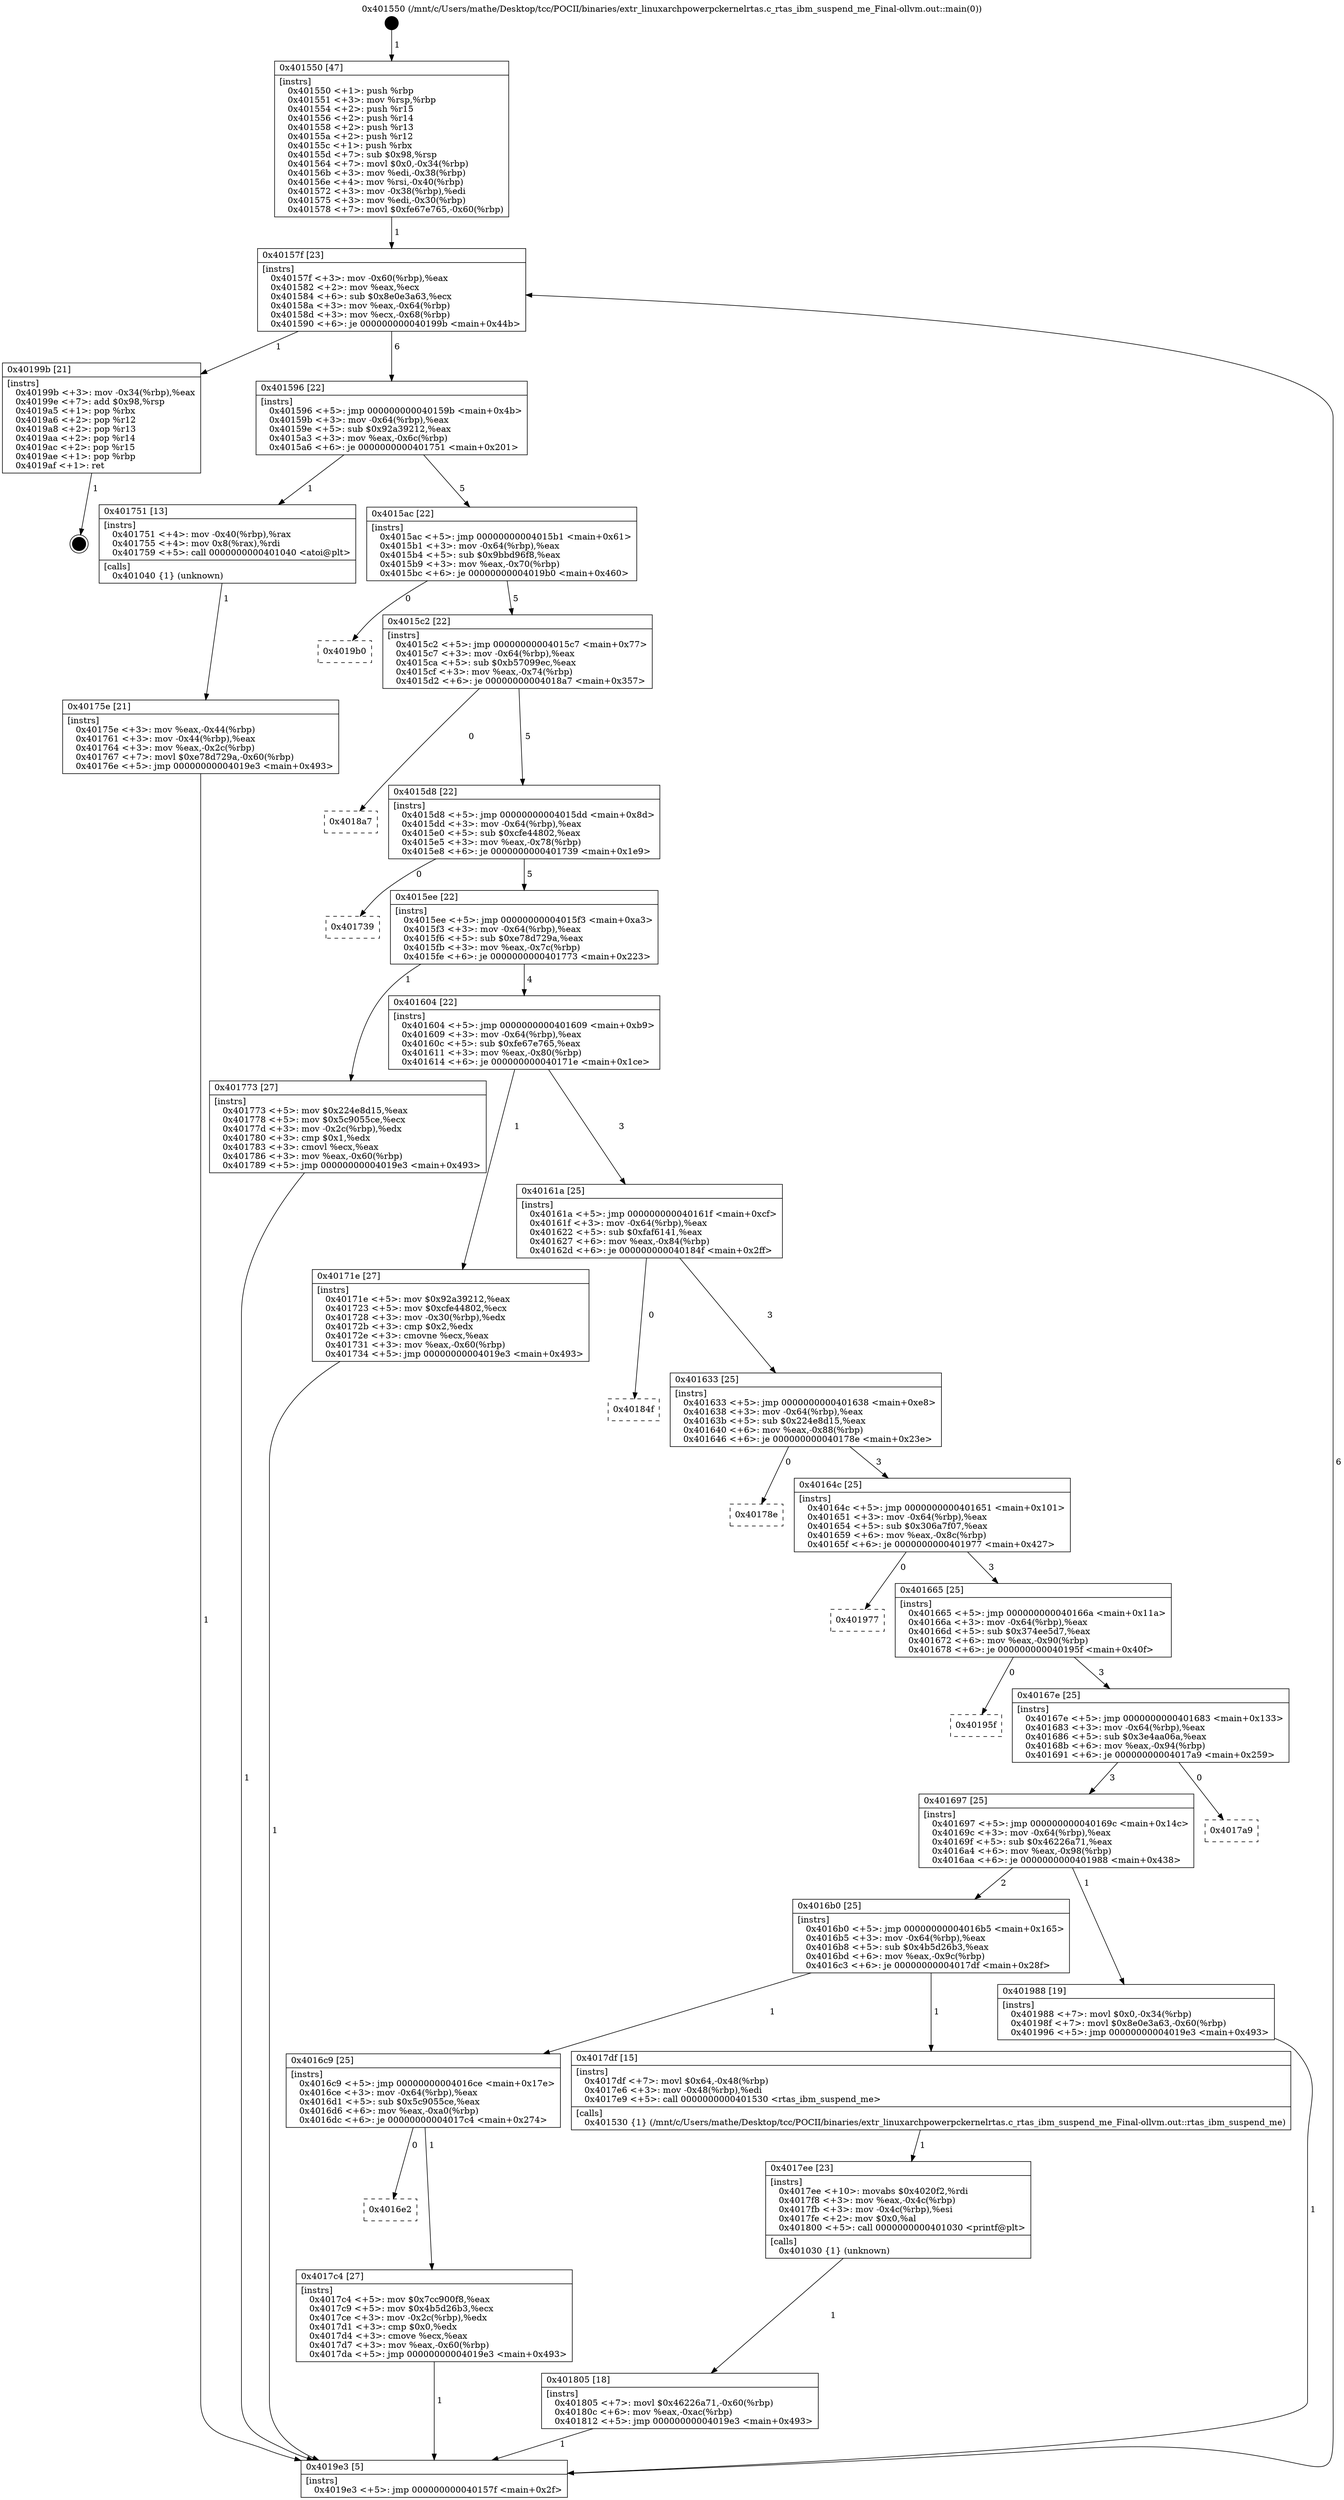 digraph "0x401550" {
  label = "0x401550 (/mnt/c/Users/mathe/Desktop/tcc/POCII/binaries/extr_linuxarchpowerpckernelrtas.c_rtas_ibm_suspend_me_Final-ollvm.out::main(0))"
  labelloc = "t"
  node[shape=record]

  Entry [label="",width=0.3,height=0.3,shape=circle,fillcolor=black,style=filled]
  "0x40157f" [label="{
     0x40157f [23]\l
     | [instrs]\l
     &nbsp;&nbsp;0x40157f \<+3\>: mov -0x60(%rbp),%eax\l
     &nbsp;&nbsp;0x401582 \<+2\>: mov %eax,%ecx\l
     &nbsp;&nbsp;0x401584 \<+6\>: sub $0x8e0e3a63,%ecx\l
     &nbsp;&nbsp;0x40158a \<+3\>: mov %eax,-0x64(%rbp)\l
     &nbsp;&nbsp;0x40158d \<+3\>: mov %ecx,-0x68(%rbp)\l
     &nbsp;&nbsp;0x401590 \<+6\>: je 000000000040199b \<main+0x44b\>\l
  }"]
  "0x40199b" [label="{
     0x40199b [21]\l
     | [instrs]\l
     &nbsp;&nbsp;0x40199b \<+3\>: mov -0x34(%rbp),%eax\l
     &nbsp;&nbsp;0x40199e \<+7\>: add $0x98,%rsp\l
     &nbsp;&nbsp;0x4019a5 \<+1\>: pop %rbx\l
     &nbsp;&nbsp;0x4019a6 \<+2\>: pop %r12\l
     &nbsp;&nbsp;0x4019a8 \<+2\>: pop %r13\l
     &nbsp;&nbsp;0x4019aa \<+2\>: pop %r14\l
     &nbsp;&nbsp;0x4019ac \<+2\>: pop %r15\l
     &nbsp;&nbsp;0x4019ae \<+1\>: pop %rbp\l
     &nbsp;&nbsp;0x4019af \<+1\>: ret\l
  }"]
  "0x401596" [label="{
     0x401596 [22]\l
     | [instrs]\l
     &nbsp;&nbsp;0x401596 \<+5\>: jmp 000000000040159b \<main+0x4b\>\l
     &nbsp;&nbsp;0x40159b \<+3\>: mov -0x64(%rbp),%eax\l
     &nbsp;&nbsp;0x40159e \<+5\>: sub $0x92a39212,%eax\l
     &nbsp;&nbsp;0x4015a3 \<+3\>: mov %eax,-0x6c(%rbp)\l
     &nbsp;&nbsp;0x4015a6 \<+6\>: je 0000000000401751 \<main+0x201\>\l
  }"]
  Exit [label="",width=0.3,height=0.3,shape=circle,fillcolor=black,style=filled,peripheries=2]
  "0x401751" [label="{
     0x401751 [13]\l
     | [instrs]\l
     &nbsp;&nbsp;0x401751 \<+4\>: mov -0x40(%rbp),%rax\l
     &nbsp;&nbsp;0x401755 \<+4\>: mov 0x8(%rax),%rdi\l
     &nbsp;&nbsp;0x401759 \<+5\>: call 0000000000401040 \<atoi@plt\>\l
     | [calls]\l
     &nbsp;&nbsp;0x401040 \{1\} (unknown)\l
  }"]
  "0x4015ac" [label="{
     0x4015ac [22]\l
     | [instrs]\l
     &nbsp;&nbsp;0x4015ac \<+5\>: jmp 00000000004015b1 \<main+0x61\>\l
     &nbsp;&nbsp;0x4015b1 \<+3\>: mov -0x64(%rbp),%eax\l
     &nbsp;&nbsp;0x4015b4 \<+5\>: sub $0x9bbd96f8,%eax\l
     &nbsp;&nbsp;0x4015b9 \<+3\>: mov %eax,-0x70(%rbp)\l
     &nbsp;&nbsp;0x4015bc \<+6\>: je 00000000004019b0 \<main+0x460\>\l
  }"]
  "0x401805" [label="{
     0x401805 [18]\l
     | [instrs]\l
     &nbsp;&nbsp;0x401805 \<+7\>: movl $0x46226a71,-0x60(%rbp)\l
     &nbsp;&nbsp;0x40180c \<+6\>: mov %eax,-0xac(%rbp)\l
     &nbsp;&nbsp;0x401812 \<+5\>: jmp 00000000004019e3 \<main+0x493\>\l
  }"]
  "0x4019b0" [label="{
     0x4019b0\l
  }", style=dashed]
  "0x4015c2" [label="{
     0x4015c2 [22]\l
     | [instrs]\l
     &nbsp;&nbsp;0x4015c2 \<+5\>: jmp 00000000004015c7 \<main+0x77\>\l
     &nbsp;&nbsp;0x4015c7 \<+3\>: mov -0x64(%rbp),%eax\l
     &nbsp;&nbsp;0x4015ca \<+5\>: sub $0xb57099ec,%eax\l
     &nbsp;&nbsp;0x4015cf \<+3\>: mov %eax,-0x74(%rbp)\l
     &nbsp;&nbsp;0x4015d2 \<+6\>: je 00000000004018a7 \<main+0x357\>\l
  }"]
  "0x4017ee" [label="{
     0x4017ee [23]\l
     | [instrs]\l
     &nbsp;&nbsp;0x4017ee \<+10\>: movabs $0x4020f2,%rdi\l
     &nbsp;&nbsp;0x4017f8 \<+3\>: mov %eax,-0x4c(%rbp)\l
     &nbsp;&nbsp;0x4017fb \<+3\>: mov -0x4c(%rbp),%esi\l
     &nbsp;&nbsp;0x4017fe \<+2\>: mov $0x0,%al\l
     &nbsp;&nbsp;0x401800 \<+5\>: call 0000000000401030 \<printf@plt\>\l
     | [calls]\l
     &nbsp;&nbsp;0x401030 \{1\} (unknown)\l
  }"]
  "0x4018a7" [label="{
     0x4018a7\l
  }", style=dashed]
  "0x4015d8" [label="{
     0x4015d8 [22]\l
     | [instrs]\l
     &nbsp;&nbsp;0x4015d8 \<+5\>: jmp 00000000004015dd \<main+0x8d\>\l
     &nbsp;&nbsp;0x4015dd \<+3\>: mov -0x64(%rbp),%eax\l
     &nbsp;&nbsp;0x4015e0 \<+5\>: sub $0xcfe44802,%eax\l
     &nbsp;&nbsp;0x4015e5 \<+3\>: mov %eax,-0x78(%rbp)\l
     &nbsp;&nbsp;0x4015e8 \<+6\>: je 0000000000401739 \<main+0x1e9\>\l
  }"]
  "0x4016e2" [label="{
     0x4016e2\l
  }", style=dashed]
  "0x401739" [label="{
     0x401739\l
  }", style=dashed]
  "0x4015ee" [label="{
     0x4015ee [22]\l
     | [instrs]\l
     &nbsp;&nbsp;0x4015ee \<+5\>: jmp 00000000004015f3 \<main+0xa3\>\l
     &nbsp;&nbsp;0x4015f3 \<+3\>: mov -0x64(%rbp),%eax\l
     &nbsp;&nbsp;0x4015f6 \<+5\>: sub $0xe78d729a,%eax\l
     &nbsp;&nbsp;0x4015fb \<+3\>: mov %eax,-0x7c(%rbp)\l
     &nbsp;&nbsp;0x4015fe \<+6\>: je 0000000000401773 \<main+0x223\>\l
  }"]
  "0x4017c4" [label="{
     0x4017c4 [27]\l
     | [instrs]\l
     &nbsp;&nbsp;0x4017c4 \<+5\>: mov $0x7cc900f8,%eax\l
     &nbsp;&nbsp;0x4017c9 \<+5\>: mov $0x4b5d26b3,%ecx\l
     &nbsp;&nbsp;0x4017ce \<+3\>: mov -0x2c(%rbp),%edx\l
     &nbsp;&nbsp;0x4017d1 \<+3\>: cmp $0x0,%edx\l
     &nbsp;&nbsp;0x4017d4 \<+3\>: cmove %ecx,%eax\l
     &nbsp;&nbsp;0x4017d7 \<+3\>: mov %eax,-0x60(%rbp)\l
     &nbsp;&nbsp;0x4017da \<+5\>: jmp 00000000004019e3 \<main+0x493\>\l
  }"]
  "0x401773" [label="{
     0x401773 [27]\l
     | [instrs]\l
     &nbsp;&nbsp;0x401773 \<+5\>: mov $0x224e8d15,%eax\l
     &nbsp;&nbsp;0x401778 \<+5\>: mov $0x5c9055ce,%ecx\l
     &nbsp;&nbsp;0x40177d \<+3\>: mov -0x2c(%rbp),%edx\l
     &nbsp;&nbsp;0x401780 \<+3\>: cmp $0x1,%edx\l
     &nbsp;&nbsp;0x401783 \<+3\>: cmovl %ecx,%eax\l
     &nbsp;&nbsp;0x401786 \<+3\>: mov %eax,-0x60(%rbp)\l
     &nbsp;&nbsp;0x401789 \<+5\>: jmp 00000000004019e3 \<main+0x493\>\l
  }"]
  "0x401604" [label="{
     0x401604 [22]\l
     | [instrs]\l
     &nbsp;&nbsp;0x401604 \<+5\>: jmp 0000000000401609 \<main+0xb9\>\l
     &nbsp;&nbsp;0x401609 \<+3\>: mov -0x64(%rbp),%eax\l
     &nbsp;&nbsp;0x40160c \<+5\>: sub $0xfe67e765,%eax\l
     &nbsp;&nbsp;0x401611 \<+3\>: mov %eax,-0x80(%rbp)\l
     &nbsp;&nbsp;0x401614 \<+6\>: je 000000000040171e \<main+0x1ce\>\l
  }"]
  "0x4016c9" [label="{
     0x4016c9 [25]\l
     | [instrs]\l
     &nbsp;&nbsp;0x4016c9 \<+5\>: jmp 00000000004016ce \<main+0x17e\>\l
     &nbsp;&nbsp;0x4016ce \<+3\>: mov -0x64(%rbp),%eax\l
     &nbsp;&nbsp;0x4016d1 \<+5\>: sub $0x5c9055ce,%eax\l
     &nbsp;&nbsp;0x4016d6 \<+6\>: mov %eax,-0xa0(%rbp)\l
     &nbsp;&nbsp;0x4016dc \<+6\>: je 00000000004017c4 \<main+0x274\>\l
  }"]
  "0x40171e" [label="{
     0x40171e [27]\l
     | [instrs]\l
     &nbsp;&nbsp;0x40171e \<+5\>: mov $0x92a39212,%eax\l
     &nbsp;&nbsp;0x401723 \<+5\>: mov $0xcfe44802,%ecx\l
     &nbsp;&nbsp;0x401728 \<+3\>: mov -0x30(%rbp),%edx\l
     &nbsp;&nbsp;0x40172b \<+3\>: cmp $0x2,%edx\l
     &nbsp;&nbsp;0x40172e \<+3\>: cmovne %ecx,%eax\l
     &nbsp;&nbsp;0x401731 \<+3\>: mov %eax,-0x60(%rbp)\l
     &nbsp;&nbsp;0x401734 \<+5\>: jmp 00000000004019e3 \<main+0x493\>\l
  }"]
  "0x40161a" [label="{
     0x40161a [25]\l
     | [instrs]\l
     &nbsp;&nbsp;0x40161a \<+5\>: jmp 000000000040161f \<main+0xcf\>\l
     &nbsp;&nbsp;0x40161f \<+3\>: mov -0x64(%rbp),%eax\l
     &nbsp;&nbsp;0x401622 \<+5\>: sub $0xfaf6141,%eax\l
     &nbsp;&nbsp;0x401627 \<+6\>: mov %eax,-0x84(%rbp)\l
     &nbsp;&nbsp;0x40162d \<+6\>: je 000000000040184f \<main+0x2ff\>\l
  }"]
  "0x4019e3" [label="{
     0x4019e3 [5]\l
     | [instrs]\l
     &nbsp;&nbsp;0x4019e3 \<+5\>: jmp 000000000040157f \<main+0x2f\>\l
  }"]
  "0x401550" [label="{
     0x401550 [47]\l
     | [instrs]\l
     &nbsp;&nbsp;0x401550 \<+1\>: push %rbp\l
     &nbsp;&nbsp;0x401551 \<+3\>: mov %rsp,%rbp\l
     &nbsp;&nbsp;0x401554 \<+2\>: push %r15\l
     &nbsp;&nbsp;0x401556 \<+2\>: push %r14\l
     &nbsp;&nbsp;0x401558 \<+2\>: push %r13\l
     &nbsp;&nbsp;0x40155a \<+2\>: push %r12\l
     &nbsp;&nbsp;0x40155c \<+1\>: push %rbx\l
     &nbsp;&nbsp;0x40155d \<+7\>: sub $0x98,%rsp\l
     &nbsp;&nbsp;0x401564 \<+7\>: movl $0x0,-0x34(%rbp)\l
     &nbsp;&nbsp;0x40156b \<+3\>: mov %edi,-0x38(%rbp)\l
     &nbsp;&nbsp;0x40156e \<+4\>: mov %rsi,-0x40(%rbp)\l
     &nbsp;&nbsp;0x401572 \<+3\>: mov -0x38(%rbp),%edi\l
     &nbsp;&nbsp;0x401575 \<+3\>: mov %edi,-0x30(%rbp)\l
     &nbsp;&nbsp;0x401578 \<+7\>: movl $0xfe67e765,-0x60(%rbp)\l
  }"]
  "0x40175e" [label="{
     0x40175e [21]\l
     | [instrs]\l
     &nbsp;&nbsp;0x40175e \<+3\>: mov %eax,-0x44(%rbp)\l
     &nbsp;&nbsp;0x401761 \<+3\>: mov -0x44(%rbp),%eax\l
     &nbsp;&nbsp;0x401764 \<+3\>: mov %eax,-0x2c(%rbp)\l
     &nbsp;&nbsp;0x401767 \<+7\>: movl $0xe78d729a,-0x60(%rbp)\l
     &nbsp;&nbsp;0x40176e \<+5\>: jmp 00000000004019e3 \<main+0x493\>\l
  }"]
  "0x4017df" [label="{
     0x4017df [15]\l
     | [instrs]\l
     &nbsp;&nbsp;0x4017df \<+7\>: movl $0x64,-0x48(%rbp)\l
     &nbsp;&nbsp;0x4017e6 \<+3\>: mov -0x48(%rbp),%edi\l
     &nbsp;&nbsp;0x4017e9 \<+5\>: call 0000000000401530 \<rtas_ibm_suspend_me\>\l
     | [calls]\l
     &nbsp;&nbsp;0x401530 \{1\} (/mnt/c/Users/mathe/Desktop/tcc/POCII/binaries/extr_linuxarchpowerpckernelrtas.c_rtas_ibm_suspend_me_Final-ollvm.out::rtas_ibm_suspend_me)\l
  }"]
  "0x40184f" [label="{
     0x40184f\l
  }", style=dashed]
  "0x401633" [label="{
     0x401633 [25]\l
     | [instrs]\l
     &nbsp;&nbsp;0x401633 \<+5\>: jmp 0000000000401638 \<main+0xe8\>\l
     &nbsp;&nbsp;0x401638 \<+3\>: mov -0x64(%rbp),%eax\l
     &nbsp;&nbsp;0x40163b \<+5\>: sub $0x224e8d15,%eax\l
     &nbsp;&nbsp;0x401640 \<+6\>: mov %eax,-0x88(%rbp)\l
     &nbsp;&nbsp;0x401646 \<+6\>: je 000000000040178e \<main+0x23e\>\l
  }"]
  "0x4016b0" [label="{
     0x4016b0 [25]\l
     | [instrs]\l
     &nbsp;&nbsp;0x4016b0 \<+5\>: jmp 00000000004016b5 \<main+0x165\>\l
     &nbsp;&nbsp;0x4016b5 \<+3\>: mov -0x64(%rbp),%eax\l
     &nbsp;&nbsp;0x4016b8 \<+5\>: sub $0x4b5d26b3,%eax\l
     &nbsp;&nbsp;0x4016bd \<+6\>: mov %eax,-0x9c(%rbp)\l
     &nbsp;&nbsp;0x4016c3 \<+6\>: je 00000000004017df \<main+0x28f\>\l
  }"]
  "0x40178e" [label="{
     0x40178e\l
  }", style=dashed]
  "0x40164c" [label="{
     0x40164c [25]\l
     | [instrs]\l
     &nbsp;&nbsp;0x40164c \<+5\>: jmp 0000000000401651 \<main+0x101\>\l
     &nbsp;&nbsp;0x401651 \<+3\>: mov -0x64(%rbp),%eax\l
     &nbsp;&nbsp;0x401654 \<+5\>: sub $0x306a7f07,%eax\l
     &nbsp;&nbsp;0x401659 \<+6\>: mov %eax,-0x8c(%rbp)\l
     &nbsp;&nbsp;0x40165f \<+6\>: je 0000000000401977 \<main+0x427\>\l
  }"]
  "0x401988" [label="{
     0x401988 [19]\l
     | [instrs]\l
     &nbsp;&nbsp;0x401988 \<+7\>: movl $0x0,-0x34(%rbp)\l
     &nbsp;&nbsp;0x40198f \<+7\>: movl $0x8e0e3a63,-0x60(%rbp)\l
     &nbsp;&nbsp;0x401996 \<+5\>: jmp 00000000004019e3 \<main+0x493\>\l
  }"]
  "0x401977" [label="{
     0x401977\l
  }", style=dashed]
  "0x401665" [label="{
     0x401665 [25]\l
     | [instrs]\l
     &nbsp;&nbsp;0x401665 \<+5\>: jmp 000000000040166a \<main+0x11a\>\l
     &nbsp;&nbsp;0x40166a \<+3\>: mov -0x64(%rbp),%eax\l
     &nbsp;&nbsp;0x40166d \<+5\>: sub $0x374ee5d7,%eax\l
     &nbsp;&nbsp;0x401672 \<+6\>: mov %eax,-0x90(%rbp)\l
     &nbsp;&nbsp;0x401678 \<+6\>: je 000000000040195f \<main+0x40f\>\l
  }"]
  "0x401697" [label="{
     0x401697 [25]\l
     | [instrs]\l
     &nbsp;&nbsp;0x401697 \<+5\>: jmp 000000000040169c \<main+0x14c\>\l
     &nbsp;&nbsp;0x40169c \<+3\>: mov -0x64(%rbp),%eax\l
     &nbsp;&nbsp;0x40169f \<+5\>: sub $0x46226a71,%eax\l
     &nbsp;&nbsp;0x4016a4 \<+6\>: mov %eax,-0x98(%rbp)\l
     &nbsp;&nbsp;0x4016aa \<+6\>: je 0000000000401988 \<main+0x438\>\l
  }"]
  "0x40195f" [label="{
     0x40195f\l
  }", style=dashed]
  "0x40167e" [label="{
     0x40167e [25]\l
     | [instrs]\l
     &nbsp;&nbsp;0x40167e \<+5\>: jmp 0000000000401683 \<main+0x133\>\l
     &nbsp;&nbsp;0x401683 \<+3\>: mov -0x64(%rbp),%eax\l
     &nbsp;&nbsp;0x401686 \<+5\>: sub $0x3e4aa06a,%eax\l
     &nbsp;&nbsp;0x40168b \<+6\>: mov %eax,-0x94(%rbp)\l
     &nbsp;&nbsp;0x401691 \<+6\>: je 00000000004017a9 \<main+0x259\>\l
  }"]
  "0x4017a9" [label="{
     0x4017a9\l
  }", style=dashed]
  Entry -> "0x401550" [label=" 1"]
  "0x40157f" -> "0x40199b" [label=" 1"]
  "0x40157f" -> "0x401596" [label=" 6"]
  "0x40199b" -> Exit [label=" 1"]
  "0x401596" -> "0x401751" [label=" 1"]
  "0x401596" -> "0x4015ac" [label=" 5"]
  "0x401988" -> "0x4019e3" [label=" 1"]
  "0x4015ac" -> "0x4019b0" [label=" 0"]
  "0x4015ac" -> "0x4015c2" [label=" 5"]
  "0x401805" -> "0x4019e3" [label=" 1"]
  "0x4015c2" -> "0x4018a7" [label=" 0"]
  "0x4015c2" -> "0x4015d8" [label=" 5"]
  "0x4017ee" -> "0x401805" [label=" 1"]
  "0x4015d8" -> "0x401739" [label=" 0"]
  "0x4015d8" -> "0x4015ee" [label=" 5"]
  "0x4017df" -> "0x4017ee" [label=" 1"]
  "0x4015ee" -> "0x401773" [label=" 1"]
  "0x4015ee" -> "0x401604" [label=" 4"]
  "0x4017c4" -> "0x4019e3" [label=" 1"]
  "0x401604" -> "0x40171e" [label=" 1"]
  "0x401604" -> "0x40161a" [label=" 3"]
  "0x40171e" -> "0x4019e3" [label=" 1"]
  "0x401550" -> "0x40157f" [label=" 1"]
  "0x4019e3" -> "0x40157f" [label=" 6"]
  "0x401751" -> "0x40175e" [label=" 1"]
  "0x40175e" -> "0x4019e3" [label=" 1"]
  "0x401773" -> "0x4019e3" [label=" 1"]
  "0x4016c9" -> "0x4017c4" [label=" 1"]
  "0x40161a" -> "0x40184f" [label=" 0"]
  "0x40161a" -> "0x401633" [label=" 3"]
  "0x4016c9" -> "0x4016e2" [label=" 0"]
  "0x401633" -> "0x40178e" [label=" 0"]
  "0x401633" -> "0x40164c" [label=" 3"]
  "0x4016b0" -> "0x4017df" [label=" 1"]
  "0x40164c" -> "0x401977" [label=" 0"]
  "0x40164c" -> "0x401665" [label=" 3"]
  "0x4016b0" -> "0x4016c9" [label=" 1"]
  "0x401665" -> "0x40195f" [label=" 0"]
  "0x401665" -> "0x40167e" [label=" 3"]
  "0x401697" -> "0x401988" [label=" 1"]
  "0x40167e" -> "0x4017a9" [label=" 0"]
  "0x40167e" -> "0x401697" [label=" 3"]
  "0x401697" -> "0x4016b0" [label=" 2"]
}
